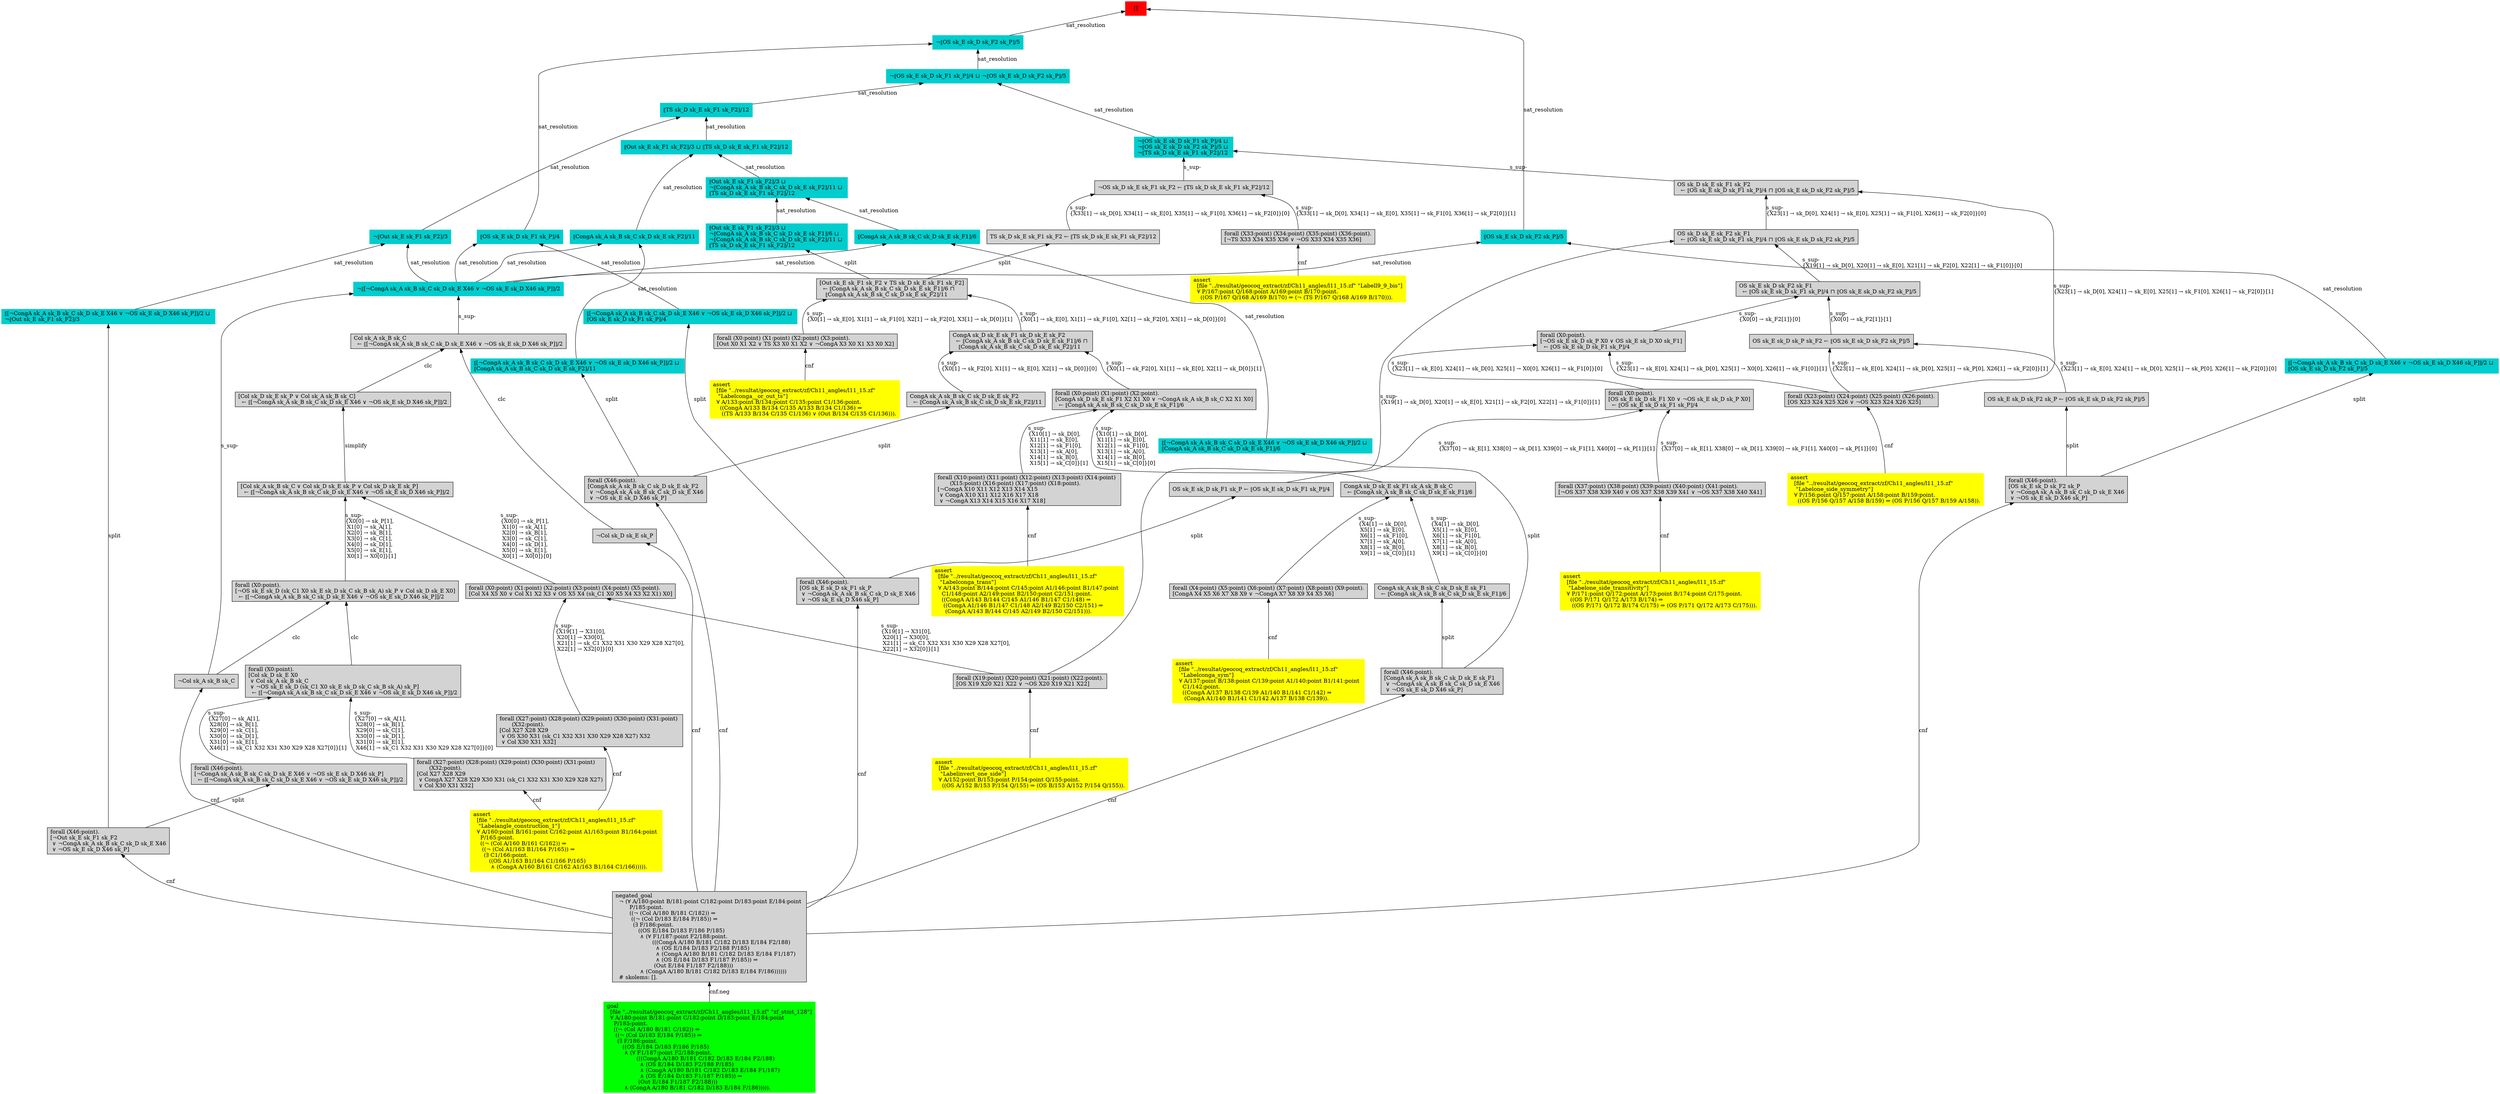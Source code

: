digraph "unsat_graph" {
  vertex_0 [color=red, label="[]", shape=box, style=filled];
  vertex_0 -> vertex_1 [label="sat_resolution", dir="back"];
  vertex_1 [color=cyan3, shape=box, label="⟦OS sk_E sk_D sk_F2 sk_P⟧/5\l", style=filled];
  vertex_1 -> vertex_2 [label="sat_resolution", dir="back"];
  vertex_2 [color=cyan3, shape=box, label="¬⟦[¬CongA sk_A sk_B sk_C sk_D sk_E X46 ∨ ¬OS sk_E sk_D X46 sk_P]⟧/2\l", style=filled];
  vertex_2 -> vertex_3 [label="s_sup-\l", dir="back"];
  vertex_3 [shape=box, label="¬Col sk_A sk_B sk_C\l", style=filled];
  vertex_3 -> vertex_4 [label="cnf", dir="back"];
  vertex_4 [shape=box, label="negated_goal\l  ¬ (∀ A/180:point B/181:point C/182:point D/183:point E/184:point \l        P/185:point.\l        ((¬ (Col A/180 B/181 C/182)) ⇒\l         ((¬ (Col D/183 E/184 P/185)) ⇒\l          (∃ F/186:point.\l             ((OS E/184 D/183 F/186 P/185)\l              ∧ (∀ F1/187:point F2/188:point.\l                     (((CongA A/180 B/181 C/182 D/183 E/184 F2/188)\l                       ∧ (OS E/184 D/183 F2/188 P/185)\l                       ∧ (CongA A/180 B/181 C/182 D/183 E/184 F1/187)\l                       ∧ (OS E/184 D/183 F1/187 P/185)) ⇒\l                      (Out E/184 F1/187 F2/188)))\l              ∧ (CongA A/180 B/181 C/182 D/183 E/184 F/186))))))\l  # skolems: [].\l", style=filled];
  vertex_4 -> vertex_5 [label="cnf.neg", dir="back"];
  vertex_5 [color=green, shape=box, label="goal\l  [file \"../resultat/geocoq_extract/zf/Ch11_angles/l11_15.zf\" \"zf_stmt_128\"]\l  ∀ A/180:point B/181:point C/182:point D/183:point E/184:point \l    P/185:point.\l    ((¬ (Col A/180 B/181 C/182)) ⇒\l     ((¬ (Col D/183 E/184 P/185)) ⇒\l      (∃ F/186:point.\l         ((OS E/184 D/183 F/186 P/185)\l          ∧ (∀ F1/187:point F2/188:point.\l                 (((CongA A/180 B/181 C/182 D/183 E/184 F2/188)\l                   ∧ (OS E/184 D/183 F2/188 P/185)\l                   ∧ (CongA A/180 B/181 C/182 D/183 E/184 F1/187)\l                   ∧ (OS E/184 D/183 F1/187 P/185)) ⇒\l                  (Out E/184 F1/187 F2/188)))\l          ∧ (CongA A/180 B/181 C/182 D/183 E/184 F/186))))).\l", style=filled];
  vertex_2 -> vertex_6 [label="s_sup-\l", dir="back"];
  vertex_6 [shape=box, label="Col sk_A sk_B sk_C\l  ← ⟦[¬CongA sk_A sk_B sk_C sk_D sk_E X46 ∨ ¬OS sk_E sk_D X46 sk_P]⟧/2\l", style=filled];
  vertex_6 -> vertex_7 [label="clc", dir="back"];
  vertex_7 [shape=box, label="¬Col sk_D sk_E sk_P\l", style=filled];
  vertex_7 -> vertex_4 [label="cnf", dir="back"];
  vertex_6 -> vertex_8 [label="clc", dir="back"];
  vertex_8 [shape=box, label="[Col sk_D sk_E sk_P ∨ Col sk_A sk_B sk_C]\l  ← ⟦[¬CongA sk_A sk_B sk_C sk_D sk_E X46 ∨ ¬OS sk_E sk_D X46 sk_P]⟧/2\l", style=filled];
  vertex_8 -> vertex_9 [label="simplify", dir="back"];
  vertex_9 [shape=box, label="[Col sk_A sk_B sk_C ∨ Col sk_D sk_E sk_P ∨ Col sk_D sk_E sk_P]\l  ← ⟦[¬CongA sk_A sk_B sk_C sk_D sk_E X46 ∨ ¬OS sk_E sk_D X46 sk_P]⟧/2\l", style=filled];
  vertex_9 -> vertex_10 [label="s_sup-\l\{X0[0] → sk_P[1], \l X1[0] → sk_A[1], \l X2[0] → sk_B[1], \l X3[0] → sk_C[1], \l X4[0] → sk_D[1], \l X5[0] → sk_E[1], \l X0[1] → X0[0]\}[1]\l", dir="back"];
  vertex_10 [shape=box, label="forall (X0:point).\l[¬OS sk_E sk_D (sk_C1 X0 sk_E sk_D sk_C sk_B sk_A) sk_P ∨ Col sk_D sk_E X0]\l  ← ⟦[¬CongA sk_A sk_B sk_C sk_D sk_E X46 ∨ ¬OS sk_E sk_D X46 sk_P]⟧/2\l", style=filled];
  vertex_10 -> vertex_3 [label="clc", dir="back"];
  vertex_10 -> vertex_11 [label="clc", dir="back"];
  vertex_11 [shape=box, label="forall (X0:point).\l[Col sk_D sk_E X0\l ∨ Col sk_A sk_B sk_C\l ∨ ¬OS sk_E sk_D (sk_C1 X0 sk_E sk_D sk_C sk_B sk_A) sk_P]\l  ← ⟦[¬CongA sk_A sk_B sk_C sk_D sk_E X46 ∨ ¬OS sk_E sk_D X46 sk_P]⟧/2\l", style=filled];
  vertex_11 -> vertex_12 [label="s_sup-\l\{X27[0] → sk_A[1], \l X28[0] → sk_B[1], \l X29[0] → sk_C[1], \l X30[0] → sk_D[1], \l X31[0] → sk_E[1], \l X46[1] → sk_C1 X32 X31 X30 X29 X28 X27[0]\}[1]\l", dir="back"];
  vertex_12 [shape=box, label="forall (X46:point).\l[¬CongA sk_A sk_B sk_C sk_D sk_E X46 ∨ ¬OS sk_E sk_D X46 sk_P]\l  ← ⟦[¬CongA sk_A sk_B sk_C sk_D sk_E X46 ∨ ¬OS sk_E sk_D X46 sk_P]⟧/2\l", style=filled];
  vertex_12 -> vertex_13 [label="split", dir="back"];
  vertex_13 [shape=box, label="forall (X46:point).\l[¬Out sk_E sk_F1 sk_F2\l ∨ ¬CongA sk_A sk_B sk_C sk_D sk_E X46\l ∨ ¬OS sk_E sk_D X46 sk_P]\l", style=filled];
  vertex_13 -> vertex_4 [label="cnf", dir="back"];
  vertex_11 -> vertex_14 [label="s_sup-\l\{X27[0] → sk_A[1], \l X28[0] → sk_B[1], \l X29[0] → sk_C[1], \l X30[0] → sk_D[1], \l X31[0] → sk_E[1], \l X46[1] → sk_C1 X32 X31 X30 X29 X28 X27[0]\}[0]\l", dir="back"];
  vertex_14 [shape=box, label="forall (X27:point) (X28:point) (X29:point) (X30:point) (X31:point) \l       (X32:point).\l[Col X27 X28 X29\l ∨ CongA X27 X28 X29 X30 X31 (sk_C1 X32 X31 X30 X29 X28 X27)\l ∨ Col X30 X31 X32]\l", style=filled];
  vertex_14 -> vertex_15 [label="cnf", dir="back"];
  vertex_15 [color=yellow, shape=box, label="assert\l  [file \"../resultat/geocoq_extract/zf/Ch11_angles/l11_15.zf\" \l   \"Labelangle_construction_1\"]\l  ∀ A/160:point B/161:point C/162:point A1/163:point B1/164:point \l    P/165:point.\l    ((¬ (Col A/160 B/161 C/162)) ⇒\l     ((¬ (Col A1/163 B1/164 P/165)) ⇒\l      (∃ C1/166:point.\l         ((OS A1/163 B1/164 C1/166 P/165)\l          ∧ (CongA A/160 B/161 C/162 A1/163 B1/164 C1/166))))).\l", style=filled];
  vertex_9 -> vertex_16 [label="s_sup-\l\{X0[0] → sk_P[1], \l X1[0] → sk_A[1], \l X2[0] → sk_B[1], \l X3[0] → sk_C[1], \l X4[0] → sk_D[1], \l X5[0] → sk_E[1], \l X0[1] → X0[0]\}[0]\l", dir="back"];
  vertex_16 [shape=box, label="forall (X0:point) (X1:point) (X2:point) (X3:point) (X4:point) (X5:point).\l[Col X4 X5 X0 ∨ Col X1 X2 X3 ∨ OS X5 X4 (sk_C1 X0 X5 X4 X3 X2 X1) X0]\l", style=filled];
  vertex_16 -> vertex_17 [label="s_sup-\l\{X19[1] → X31[0], \l X20[1] → X30[0], \l X21[1] → sk_C1 X32 X31 X30 X29 X28 X27[0], \l X22[1] → X32[0]\}[1]\l", dir="back"];
  vertex_17 [shape=box, label="forall (X19:point) (X20:point) (X21:point) (X22:point).\l[OS X19 X20 X21 X22 ∨ ¬OS X20 X19 X21 X22]\l", style=filled];
  vertex_17 -> vertex_18 [label="cnf", dir="back"];
  vertex_18 [color=yellow, shape=box, label="assert\l  [file \"../resultat/geocoq_extract/zf/Ch11_angles/l11_15.zf\" \l   \"Labelinvert_one_side\"]\l  ∀ A/152:point B/153:point P/154:point Q/155:point.\l    ((OS A/152 B/153 P/154 Q/155) ⇒ (OS B/153 A/152 P/154 Q/155)).\l", style=filled];
  vertex_16 -> vertex_19 [label="s_sup-\l\{X19[1] → X31[0], \l X20[1] → X30[0], \l X21[1] → sk_C1 X32 X31 X30 X29 X28 X27[0], \l X22[1] → X32[0]\}[0]\l", dir="back"];
  vertex_19 [shape=box, label="forall (X27:point) (X28:point) (X29:point) (X30:point) (X31:point) \l       (X32:point).\l[Col X27 X28 X29\l ∨ OS X30 X31 (sk_C1 X32 X31 X30 X29 X28 X27) X32\l ∨ Col X30 X31 X32]\l", style=filled];
  vertex_19 -> vertex_15 [label="cnf", dir="back"];
  vertex_1 -> vertex_20 [label="sat_resolution", dir="back"];
  vertex_20 [color=cyan3, shape=box, label="⟦[¬CongA sk_A sk_B sk_C sk_D sk_E X46 ∨ ¬OS sk_E sk_D X46 sk_P]⟧/2 ⊔ \l⟦OS sk_E sk_D sk_F2 sk_P⟧/5\l", style=filled];
  vertex_20 -> vertex_21 [label="split", dir="back"];
  vertex_21 [shape=box, label="forall (X46:point).\l[OS sk_E sk_D sk_F2 sk_P\l ∨ ¬CongA sk_A sk_B sk_C sk_D sk_E X46\l ∨ ¬OS sk_E sk_D X46 sk_P]\l", style=filled];
  vertex_21 -> vertex_4 [label="cnf", dir="back"];
  vertex_0 -> vertex_22 [label="sat_resolution", dir="back"];
  vertex_22 [color=cyan3, shape=box, label="¬⟦OS sk_E sk_D sk_F2 sk_P⟧/5\l", style=filled];
  vertex_22 -> vertex_23 [label="sat_resolution", dir="back"];
  vertex_23 [color=cyan3, shape=box, label="⟦OS sk_E sk_D sk_F1 sk_P⟧/4\l", style=filled];
  vertex_23 -> vertex_2 [label="sat_resolution", dir="back"];
  vertex_23 -> vertex_24 [label="sat_resolution", dir="back"];
  vertex_24 [color=cyan3, shape=box, label="⟦[¬CongA sk_A sk_B sk_C sk_D sk_E X46 ∨ ¬OS sk_E sk_D X46 sk_P]⟧/2 ⊔ \l⟦OS sk_E sk_D sk_F1 sk_P⟧/4\l", style=filled];
  vertex_24 -> vertex_25 [label="split", dir="back"];
  vertex_25 [shape=box, label="forall (X46:point).\l[OS sk_E sk_D sk_F1 sk_P\l ∨ ¬CongA sk_A sk_B sk_C sk_D sk_E X46\l ∨ ¬OS sk_E sk_D X46 sk_P]\l", style=filled];
  vertex_25 -> vertex_4 [label="cnf", dir="back"];
  vertex_22 -> vertex_26 [label="sat_resolution", dir="back"];
  vertex_26 [color=cyan3, shape=box, label="¬⟦OS sk_E sk_D sk_F1 sk_P⟧/4 ⊔ ¬⟦OS sk_E sk_D sk_F2 sk_P⟧/5\l", style=filled];
  vertex_26 -> vertex_27 [label="sat_resolution", dir="back"];
  vertex_27 [color=cyan3, shape=box, label="⟦TS sk_D sk_E sk_F1 sk_F2⟧/12\l", style=filled];
  vertex_27 -> vertex_28 [label="sat_resolution", dir="back"];
  vertex_28 [color=cyan3, shape=box, label="¬⟦Out sk_E sk_F1 sk_F2⟧/3\l", style=filled];
  vertex_28 -> vertex_2 [label="sat_resolution", dir="back"];
  vertex_28 -> vertex_29 [label="sat_resolution", dir="back"];
  vertex_29 [color=cyan3, shape=box, label="⟦[¬CongA sk_A sk_B sk_C sk_D sk_E X46 ∨ ¬OS sk_E sk_D X46 sk_P]⟧/2 ⊔ \l¬⟦Out sk_E sk_F1 sk_F2⟧/3\l", style=filled];
  vertex_29 -> vertex_13 [label="split", dir="back"];
  vertex_27 -> vertex_30 [label="sat_resolution", dir="back"];
  vertex_30 [color=cyan3, shape=box, label="⟦Out sk_E sk_F1 sk_F2⟧/3 ⊔ ⟦TS sk_D sk_E sk_F1 sk_F2⟧/12\l", style=filled];
  vertex_30 -> vertex_31 [label="sat_resolution", dir="back"];
  vertex_31 [color=cyan3, shape=box, label="⟦CongA sk_A sk_B sk_C sk_D sk_E sk_F2⟧/11\l", style=filled];
  vertex_31 -> vertex_2 [label="sat_resolution", dir="back"];
  vertex_31 -> vertex_32 [label="sat_resolution", dir="back"];
  vertex_32 [color=cyan3, shape=box, label="⟦[¬CongA sk_A sk_B sk_C sk_D sk_E X46 ∨ ¬OS sk_E sk_D X46 sk_P]⟧/2 ⊔ \l⟦CongA sk_A sk_B sk_C sk_D sk_E sk_F2⟧/11\l", style=filled];
  vertex_32 -> vertex_33 [label="split", dir="back"];
  vertex_33 [shape=box, label="forall (X46:point).\l[CongA sk_A sk_B sk_C sk_D sk_E sk_F2\l ∨ ¬CongA sk_A sk_B sk_C sk_D sk_E X46\l ∨ ¬OS sk_E sk_D X46 sk_P]\l", style=filled];
  vertex_33 -> vertex_4 [label="cnf", dir="back"];
  vertex_30 -> vertex_34 [label="sat_resolution", dir="back"];
  vertex_34 [color=cyan3, shape=box, label="⟦Out sk_E sk_F1 sk_F2⟧/3 ⊔ \l¬⟦CongA sk_A sk_B sk_C sk_D sk_E sk_F2⟧/11 ⊔ \l⟦TS sk_D sk_E sk_F1 sk_F2⟧/12\l", style=filled];
  vertex_34 -> vertex_35 [label="sat_resolution", dir="back"];
  vertex_35 [color=cyan3, shape=box, label="⟦CongA sk_A sk_B sk_C sk_D sk_E sk_F1⟧/6\l", style=filled];
  vertex_35 -> vertex_2 [label="sat_resolution", dir="back"];
  vertex_35 -> vertex_36 [label="sat_resolution", dir="back"];
  vertex_36 [color=cyan3, shape=box, label="⟦[¬CongA sk_A sk_B sk_C sk_D sk_E X46 ∨ ¬OS sk_E sk_D X46 sk_P]⟧/2 ⊔ \l⟦CongA sk_A sk_B sk_C sk_D sk_E sk_F1⟧/6\l", style=filled];
  vertex_36 -> vertex_37 [label="split", dir="back"];
  vertex_37 [shape=box, label="forall (X46:point).\l[CongA sk_A sk_B sk_C sk_D sk_E sk_F1\l ∨ ¬CongA sk_A sk_B sk_C sk_D sk_E X46\l ∨ ¬OS sk_E sk_D X46 sk_P]\l", style=filled];
  vertex_37 -> vertex_4 [label="cnf", dir="back"];
  vertex_34 -> vertex_38 [label="sat_resolution", dir="back"];
  vertex_38 [color=cyan3, shape=box, label="⟦Out sk_E sk_F1 sk_F2⟧/3 ⊔ \l¬⟦CongA sk_A sk_B sk_C sk_D sk_E sk_F1⟧/6 ⊔ \l¬⟦CongA sk_A sk_B sk_C sk_D sk_E sk_F2⟧/11 ⊔ \l⟦TS sk_D sk_E sk_F1 sk_F2⟧/12\l", style=filled];
  vertex_38 -> vertex_39 [label="split", dir="back"];
  vertex_39 [shape=box, label="[Out sk_E sk_F1 sk_F2 ∨ TS sk_D sk_E sk_F1 sk_F2]\l  ← ⟦CongA sk_A sk_B sk_C sk_D sk_E sk_F1⟧/6 ⊓ \l    ⟦CongA sk_A sk_B sk_C sk_D sk_E sk_F2⟧/11\l", style=filled];
  vertex_39 -> vertex_40 [label="s_sup-\l\{X0[1] → sk_E[0], X1[1] → sk_F1[0], X2[1] → sk_F2[0], X3[1] → sk_D[0]\}[1]\l", dir="back"];
  vertex_40 [shape=box, label="forall (X0:point) (X1:point) (X2:point) (X3:point).\l[Out X0 X1 X2 ∨ TS X3 X0 X1 X2 ∨ ¬CongA X3 X0 X1 X3 X0 X2]\l", style=filled];
  vertex_40 -> vertex_41 [label="cnf", dir="back"];
  vertex_41 [color=yellow, shape=box, label="assert\l  [file \"../resultat/geocoq_extract/zf/Ch11_angles/l11_15.zf\" \l   \"Labelconga__or_out_ts\"]\l  ∀ A/133:point B/134:point C/135:point C1/136:point.\l    ((CongA A/133 B/134 C/135 A/133 B/134 C1/136) ⇒\l     ((TS A/133 B/134 C/135 C1/136) ∨ (Out B/134 C/135 C1/136))).\l", style=filled];
  vertex_39 -> vertex_42 [label="s_sup-\l\{X0[1] → sk_E[0], X1[1] → sk_F1[0], X2[1] → sk_F2[0], X3[1] → sk_D[0]\}[0]\l", dir="back"];
  vertex_42 [shape=box, label="CongA sk_D sk_E sk_F1 sk_D sk_E sk_F2\l  ← ⟦CongA sk_A sk_B sk_C sk_D sk_E sk_F1⟧/6 ⊓ \l    ⟦CongA sk_A sk_B sk_C sk_D sk_E sk_F2⟧/11\l", style=filled];
  vertex_42 -> vertex_43 [label="s_sup-\l\{X0[1] → sk_F2[0], X1[1] → sk_E[0], X2[1] → sk_D[0]\}[1]\l", dir="back"];
  vertex_43 [shape=box, label="forall (X0:point) (X1:point) (X2:point).\l[CongA sk_D sk_E sk_F1 X2 X1 X0 ∨ ¬CongA sk_A sk_B sk_C X2 X1 X0]\l  ← ⟦CongA sk_A sk_B sk_C sk_D sk_E sk_F1⟧/6\l", style=filled];
  vertex_43 -> vertex_44 [label="s_sup-\l\{X10[1] → sk_D[0], \l X11[1] → sk_E[0], \l X12[1] → sk_F1[0], \l X13[1] → sk_A[0], \l X14[1] → sk_B[0], \l X15[1] → sk_C[0]\}[1]\l", dir="back"];
  vertex_44 [shape=box, label="forall (X10:point) (X11:point) (X12:point) (X13:point) (X14:point) \l       (X15:point) (X16:point) (X17:point) (X18:point).\l[¬CongA X10 X11 X12 X13 X14 X15\l ∨ CongA X10 X11 X12 X16 X17 X18\l ∨ ¬CongA X13 X14 X15 X16 X17 X18]\l", style=filled];
  vertex_44 -> vertex_45 [label="cnf", dir="back"];
  vertex_45 [color=yellow, shape=box, label="assert\l  [file \"../resultat/geocoq_extract/zf/Ch11_angles/l11_15.zf\" \l   \"Labelconga_trans\"]\l  ∀ A/143:point B/144:point C/145:point A1/146:point B1/147:point \l    C1/148:point A2/149:point B2/150:point C2/151:point.\l    ((CongA A/143 B/144 C/145 A1/146 B1/147 C1/148) ⇒\l     ((CongA A1/146 B1/147 C1/148 A2/149 B2/150 C2/151) ⇒\l      (CongA A/143 B/144 C/145 A2/149 B2/150 C2/151))).\l", style=filled];
  vertex_43 -> vertex_46 [label="s_sup-\l\{X10[1] → sk_D[0], \l X11[1] → sk_E[0], \l X12[1] → sk_F1[0], \l X13[1] → sk_A[0], \l X14[1] → sk_B[0], \l X15[1] → sk_C[0]\}[0]\l", dir="back"];
  vertex_46 [shape=box, label="CongA sk_D sk_E sk_F1 sk_A sk_B sk_C\l  ← ⟦CongA sk_A sk_B sk_C sk_D sk_E sk_F1⟧/6\l", style=filled];
  vertex_46 -> vertex_47 [label="s_sup-\l\{X4[1] → sk_D[0], \l X5[1] → sk_E[0], \l X6[1] → sk_F1[0], \l X7[1] → sk_A[0], \l X8[1] → sk_B[0], \l X9[1] → sk_C[0]\}[1]\l", dir="back"];
  vertex_47 [shape=box, label="forall (X4:point) (X5:point) (X6:point) (X7:point) (X8:point) (X9:point).\l[CongA X4 X5 X6 X7 X8 X9 ∨ ¬CongA X7 X8 X9 X4 X5 X6]\l", style=filled];
  vertex_47 -> vertex_48 [label="cnf", dir="back"];
  vertex_48 [color=yellow, shape=box, label="assert\l  [file \"../resultat/geocoq_extract/zf/Ch11_angles/l11_15.zf\" \l   \"Labelconga_sym\"]\l  ∀ A/137:point B/138:point C/139:point A1/140:point B1/141:point \l    C1/142:point.\l    ((CongA A/137 B/138 C/139 A1/140 B1/141 C1/142) ⇒\l     (CongA A1/140 B1/141 C1/142 A/137 B/138 C/139)).\l", style=filled];
  vertex_46 -> vertex_49 [label="s_sup-\l\{X4[1] → sk_D[0], \l X5[1] → sk_E[0], \l X6[1] → sk_F1[0], \l X7[1] → sk_A[0], \l X8[1] → sk_B[0], \l X9[1] → sk_C[0]\}[0]\l", dir="back"];
  vertex_49 [shape=box, label="CongA sk_A sk_B sk_C sk_D sk_E sk_F1\l  ← ⟦CongA sk_A sk_B sk_C sk_D sk_E sk_F1⟧/6\l", style=filled];
  vertex_49 -> vertex_37 [label="split", dir="back"];
  vertex_42 -> vertex_50 [label="s_sup-\l\{X0[1] → sk_F2[0], X1[1] → sk_E[0], X2[1] → sk_D[0]\}[0]\l", dir="back"];
  vertex_50 [shape=box, label="CongA sk_A sk_B sk_C sk_D sk_E sk_F2\l  ← ⟦CongA sk_A sk_B sk_C sk_D sk_E sk_F2⟧/11\l", style=filled];
  vertex_50 -> vertex_33 [label="split", dir="back"];
  vertex_26 -> vertex_51 [label="sat_resolution", dir="back"];
  vertex_51 [color=cyan3, shape=box, label="¬⟦OS sk_E sk_D sk_F1 sk_P⟧/4 ⊔ \l¬⟦OS sk_E sk_D sk_F2 sk_P⟧/5 ⊔ \l¬⟦TS sk_D sk_E sk_F1 sk_F2⟧/12\l", style=filled];
  vertex_51 -> vertex_52 [label="s_sup-\l", dir="back"];
  vertex_52 [shape=box, label="¬OS sk_D sk_E sk_F1 sk_F2 ← ⟦TS sk_D sk_E sk_F1 sk_F2⟧/12\l", style=filled];
  vertex_52 -> vertex_53 [label="s_sup-\l\{X33[1] → sk_D[0], X34[1] → sk_E[0], X35[1] → sk_F1[0], X36[1] → sk_F2[0]\}[1]\l", dir="back"];
  vertex_53 [shape=box, label="forall (X33:point) (X34:point) (X35:point) (X36:point).\l[¬TS X33 X34 X35 X36 ∨ ¬OS X33 X34 X35 X36]\l", style=filled];
  vertex_53 -> vertex_54 [label="cnf", dir="back"];
  vertex_54 [color=yellow, shape=box, label="assert\l  [file \"../resultat/geocoq_extract/zf/Ch11_angles/l11_15.zf\" \"Labell9_9_bis\"]\l  ∀ P/167:point Q/168:point A/169:point B/170:point.\l    ((OS P/167 Q/168 A/169 B/170) ⇒ (¬ (TS P/167 Q/168 A/169 B/170))).\l", style=filled];
  vertex_52 -> vertex_55 [label="s_sup-\l\{X33[1] → sk_D[0], X34[1] → sk_E[0], X35[1] → sk_F1[0], X36[1] → sk_F2[0]\}[0]\l", dir="back"];
  vertex_55 [shape=box, label="TS sk_D sk_E sk_F1 sk_F2 ← ⟦TS sk_D sk_E sk_F1 sk_F2⟧/12\l", style=filled];
  vertex_55 -> vertex_39 [label="split", dir="back"];
  vertex_51 -> vertex_56 [label="s_sup-\l", dir="back"];
  vertex_56 [shape=box, label="OS sk_D sk_E sk_F1 sk_F2\l  ← ⟦OS sk_E sk_D sk_F1 sk_P⟧/4 ⊓ ⟦OS sk_E sk_D sk_F2 sk_P⟧/5\l", style=filled];
  vertex_56 -> vertex_57 [label="s_sup-\l\{X23[1] → sk_D[0], X24[1] → sk_E[0], X25[1] → sk_F1[0], X26[1] → sk_F2[0]\}[1]\l", dir="back"];
  vertex_57 [shape=box, label="forall (X23:point) (X24:point) (X25:point) (X26:point).\l[OS X23 X24 X25 X26 ∨ ¬OS X23 X24 X26 X25]\l", style=filled];
  vertex_57 -> vertex_58 [label="cnf", dir="back"];
  vertex_58 [color=yellow, shape=box, label="assert\l  [file \"../resultat/geocoq_extract/zf/Ch11_angles/l11_15.zf\" \l   \"Labelone_side_symmetry\"]\l  ∀ P/156:point Q/157:point A/158:point B/159:point.\l    ((OS P/156 Q/157 A/158 B/159) ⇒ (OS P/156 Q/157 B/159 A/158)).\l", style=filled];
  vertex_56 -> vertex_59 [label="s_sup-\l\{X23[1] → sk_D[0], X24[1] → sk_E[0], X25[1] → sk_F1[0], X26[1] → sk_F2[0]\}[0]\l", dir="back"];
  vertex_59 [shape=box, label="OS sk_D sk_E sk_F2 sk_F1\l  ← ⟦OS sk_E sk_D sk_F1 sk_P⟧/4 ⊓ ⟦OS sk_E sk_D sk_F2 sk_P⟧/5\l", style=filled];
  vertex_59 -> vertex_17 [label="s_sup-\l\{X19[1] → sk_D[0], X20[1] → sk_E[0], X21[1] → sk_F2[0], X22[1] → sk_F1[0]\}[1]\l", dir="back"];
  vertex_59 -> vertex_60 [label="s_sup-\l\{X19[1] → sk_D[0], X20[1] → sk_E[0], X21[1] → sk_F2[0], X22[1] → sk_F1[0]\}[0]\l", dir="back"];
  vertex_60 [shape=box, label="OS sk_E sk_D sk_F2 sk_F1\l  ← ⟦OS sk_E sk_D sk_F1 sk_P⟧/4 ⊓ ⟦OS sk_E sk_D sk_F2 sk_P⟧/5\l", style=filled];
  vertex_60 -> vertex_61 [label="s_sup-\l\{X0[0] → sk_F2[1]\}[0]\l", dir="back"];
  vertex_61 [shape=box, label="forall (X0:point).\l[¬OS sk_E sk_D sk_P X0 ∨ OS sk_E sk_D X0 sk_F1]\l  ← ⟦OS sk_E sk_D sk_F1 sk_P⟧/4\l", style=filled];
  vertex_61 -> vertex_57 [label="s_sup-\l\{X23[1] → sk_E[0], X24[1] → sk_D[0], X25[1] → X0[0], X26[1] → sk_F1[0]\}[1]\l", dir="back"];
  vertex_61 -> vertex_62 [label="s_sup-\l\{X23[1] → sk_E[0], X24[1] → sk_D[0], X25[1] → X0[0], X26[1] → sk_F1[0]\}[0]\l", dir="back"];
  vertex_62 [shape=box, label="forall (X0:point).\l[OS sk_E sk_D sk_F1 X0 ∨ ¬OS sk_E sk_D sk_P X0]\l  ← ⟦OS sk_E sk_D sk_F1 sk_P⟧/4\l", style=filled];
  vertex_62 -> vertex_63 [label="s_sup-\l\{X37[0] → sk_E[1], X38[0] → sk_D[1], X39[0] → sk_F1[1], X40[0] → sk_P[1]\}[0]\l", dir="back"];
  vertex_63 [shape=box, label="forall (X37:point) (X38:point) (X39:point) (X40:point) (X41:point).\l[¬OS X37 X38 X39 X40 ∨ OS X37 X38 X39 X41 ∨ ¬OS X37 X38 X40 X41]\l", style=filled];
  vertex_63 -> vertex_64 [label="cnf", dir="back"];
  vertex_64 [color=yellow, shape=box, label="assert\l  [file \"../resultat/geocoq_extract/zf/Ch11_angles/l11_15.zf\" \l   \"Labelone_side_transitivity\"]\l  ∀ P/171:point Q/172:point A/173:point B/174:point C/175:point.\l    ((OS P/171 Q/172 A/173 B/174) ⇒\l     ((OS P/171 Q/172 B/174 C/175) ⇒ (OS P/171 Q/172 A/173 C/175))).\l", style=filled];
  vertex_62 -> vertex_65 [label="s_sup-\l\{X37[0] → sk_E[1], X38[0] → sk_D[1], X39[0] → sk_F1[1], X40[0] → sk_P[1]\}[1]\l", dir="back"];
  vertex_65 [shape=box, label="OS sk_E sk_D sk_F1 sk_P ← ⟦OS sk_E sk_D sk_F1 sk_P⟧/4\l", style=filled];
  vertex_65 -> vertex_25 [label="split", dir="back"];
  vertex_60 -> vertex_66 [label="s_sup-\l\{X0[0] → sk_F2[1]\}[1]\l", dir="back"];
  vertex_66 [shape=box, label="OS sk_E sk_D sk_P sk_F2 ← ⟦OS sk_E sk_D sk_F2 sk_P⟧/5\l", style=filled];
  vertex_66 -> vertex_57 [label="s_sup-\l\{X23[1] → sk_E[0], X24[1] → sk_D[0], X25[1] → sk_P[0], X26[1] → sk_F2[0]\}[1]\l", dir="back"];
  vertex_66 -> vertex_67 [label="s_sup-\l\{X23[1] → sk_E[0], X24[1] → sk_D[0], X25[1] → sk_P[0], X26[1] → sk_F2[0]\}[0]\l", dir="back"];
  vertex_67 [shape=box, label="OS sk_E sk_D sk_F2 sk_P ← ⟦OS sk_E sk_D sk_F2 sk_P⟧/5\l", style=filled];
  vertex_67 -> vertex_21 [label="split", dir="back"];
  }



